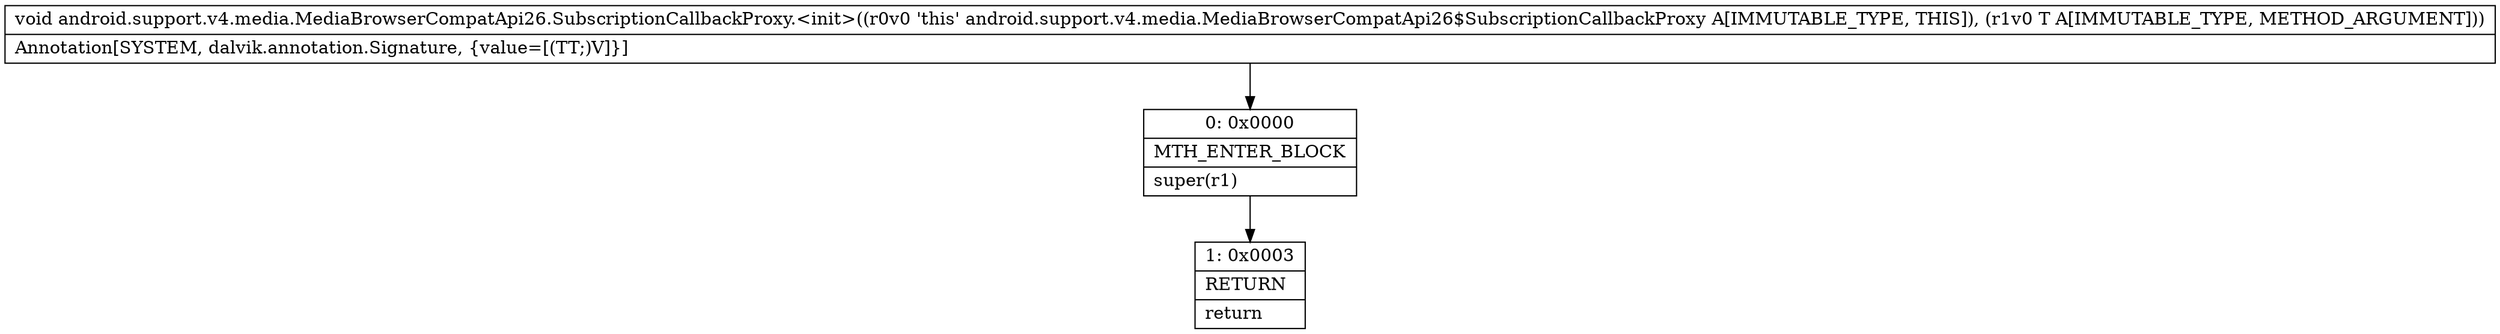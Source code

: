 digraph "CFG forandroid.support.v4.media.MediaBrowserCompatApi26.SubscriptionCallbackProxy.\<init\>(Landroid\/support\/v4\/media\/MediaBrowserCompatApi26$SubscriptionCallback;)V" {
Node_0 [shape=record,label="{0\:\ 0x0000|MTH_ENTER_BLOCK\l|super(r1)\l}"];
Node_1 [shape=record,label="{1\:\ 0x0003|RETURN\l|return\l}"];
MethodNode[shape=record,label="{void android.support.v4.media.MediaBrowserCompatApi26.SubscriptionCallbackProxy.\<init\>((r0v0 'this' android.support.v4.media.MediaBrowserCompatApi26$SubscriptionCallbackProxy A[IMMUTABLE_TYPE, THIS]), (r1v0 T A[IMMUTABLE_TYPE, METHOD_ARGUMENT]))  | Annotation[SYSTEM, dalvik.annotation.Signature, \{value=[(TT;)V]\}]\l}"];
MethodNode -> Node_0;
Node_0 -> Node_1;
}

